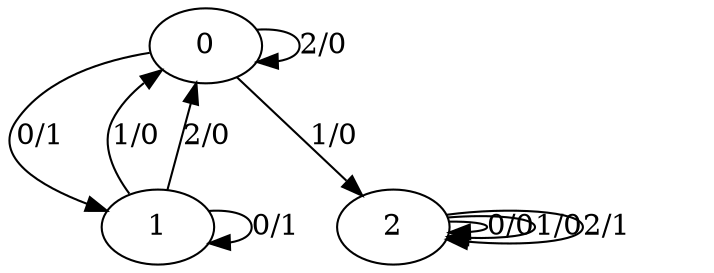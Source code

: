 digraph G {
0;
1;
2;
0->1  [label="0/1", weight="0/1"];
0->2  [label="1/0", weight="1/0"];
0->0  [label="2/0", weight="2/0"];
1->1  [label="0/1", weight="0/1"];
1->0  [label="1/0", weight="1/0"];
1->0  [label="2/0", weight="2/0"];
2->2  [label="0/0", weight="0/0"];
2->2  [label="1/0", weight="1/0"];
2->2  [label="2/1", weight="2/1"];
}

